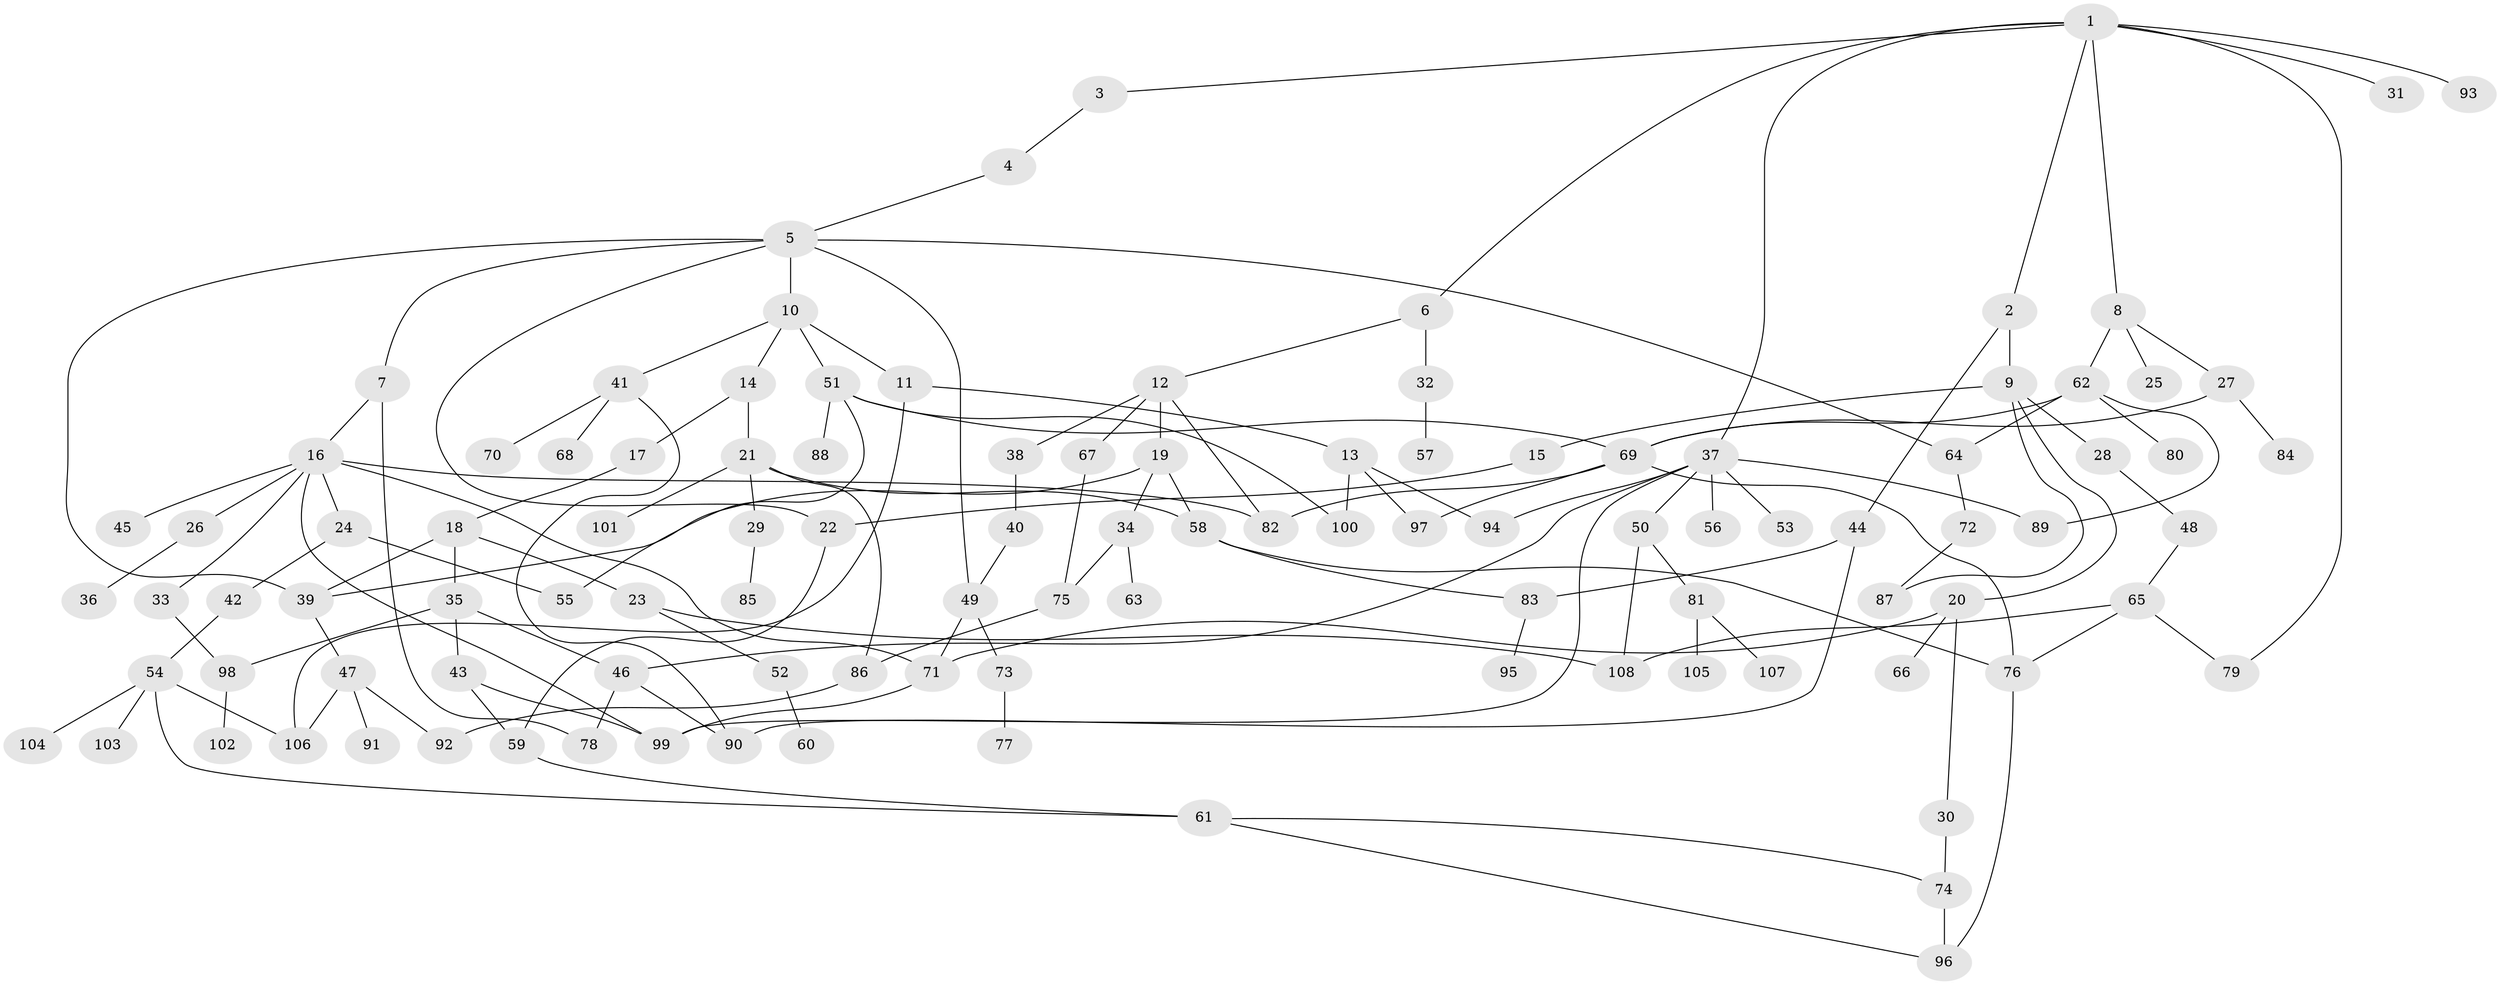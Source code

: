 // Generated by graph-tools (version 1.1) at 2025/49/03/09/25 03:49:16]
// undirected, 108 vertices, 149 edges
graph export_dot {
graph [start="1"]
  node [color=gray90,style=filled];
  1;
  2;
  3;
  4;
  5;
  6;
  7;
  8;
  9;
  10;
  11;
  12;
  13;
  14;
  15;
  16;
  17;
  18;
  19;
  20;
  21;
  22;
  23;
  24;
  25;
  26;
  27;
  28;
  29;
  30;
  31;
  32;
  33;
  34;
  35;
  36;
  37;
  38;
  39;
  40;
  41;
  42;
  43;
  44;
  45;
  46;
  47;
  48;
  49;
  50;
  51;
  52;
  53;
  54;
  55;
  56;
  57;
  58;
  59;
  60;
  61;
  62;
  63;
  64;
  65;
  66;
  67;
  68;
  69;
  70;
  71;
  72;
  73;
  74;
  75;
  76;
  77;
  78;
  79;
  80;
  81;
  82;
  83;
  84;
  85;
  86;
  87;
  88;
  89;
  90;
  91;
  92;
  93;
  94;
  95;
  96;
  97;
  98;
  99;
  100;
  101;
  102;
  103;
  104;
  105;
  106;
  107;
  108;
  1 -- 2;
  1 -- 3;
  1 -- 6;
  1 -- 8;
  1 -- 31;
  1 -- 37;
  1 -- 79;
  1 -- 93;
  2 -- 9;
  2 -- 44;
  3 -- 4;
  4 -- 5;
  5 -- 7;
  5 -- 10;
  5 -- 22;
  5 -- 39;
  5 -- 64;
  5 -- 49;
  6 -- 12;
  6 -- 32;
  7 -- 16;
  7 -- 78;
  8 -- 25;
  8 -- 27;
  8 -- 62;
  9 -- 15;
  9 -- 20;
  9 -- 28;
  9 -- 87;
  10 -- 11;
  10 -- 14;
  10 -- 41;
  10 -- 51;
  11 -- 13;
  11 -- 106;
  12 -- 19;
  12 -- 38;
  12 -- 67;
  12 -- 82;
  13 -- 97;
  13 -- 100;
  13 -- 94;
  14 -- 17;
  14 -- 21;
  15 -- 22;
  16 -- 24;
  16 -- 26;
  16 -- 33;
  16 -- 45;
  16 -- 99;
  16 -- 71;
  16 -- 82;
  17 -- 18;
  18 -- 23;
  18 -- 35;
  18 -- 39;
  19 -- 34;
  19 -- 39;
  19 -- 58;
  20 -- 30;
  20 -- 66;
  20 -- 71;
  21 -- 29;
  21 -- 101;
  21 -- 58;
  21 -- 86;
  22 -- 59;
  23 -- 52;
  23 -- 108;
  24 -- 42;
  24 -- 55;
  26 -- 36;
  27 -- 69;
  27 -- 84;
  28 -- 48;
  29 -- 85;
  30 -- 74;
  32 -- 57;
  33 -- 98;
  34 -- 63;
  34 -- 75;
  35 -- 43;
  35 -- 98;
  35 -- 46;
  37 -- 46;
  37 -- 50;
  37 -- 53;
  37 -- 56;
  37 -- 89;
  37 -- 94;
  37 -- 99;
  38 -- 40;
  39 -- 47;
  40 -- 49;
  41 -- 68;
  41 -- 70;
  41 -- 90;
  42 -- 54;
  43 -- 99;
  43 -- 59;
  44 -- 83;
  44 -- 90;
  46 -- 78;
  46 -- 90;
  47 -- 91;
  47 -- 92;
  47 -- 106;
  48 -- 65;
  49 -- 73;
  49 -- 71;
  50 -- 81;
  50 -- 108;
  51 -- 88;
  51 -- 100;
  51 -- 55;
  51 -- 69;
  52 -- 60;
  54 -- 61;
  54 -- 103;
  54 -- 104;
  54 -- 106;
  58 -- 76;
  58 -- 83;
  59 -- 61;
  61 -- 74;
  61 -- 96;
  62 -- 64;
  62 -- 80;
  62 -- 89;
  62 -- 69;
  64 -- 72;
  65 -- 79;
  65 -- 76;
  65 -- 108;
  67 -- 75;
  69 -- 76;
  69 -- 82;
  69 -- 97;
  71 -- 99;
  72 -- 87;
  73 -- 77;
  74 -- 96;
  75 -- 86;
  76 -- 96;
  81 -- 105;
  81 -- 107;
  83 -- 95;
  86 -- 92;
  98 -- 102;
}
